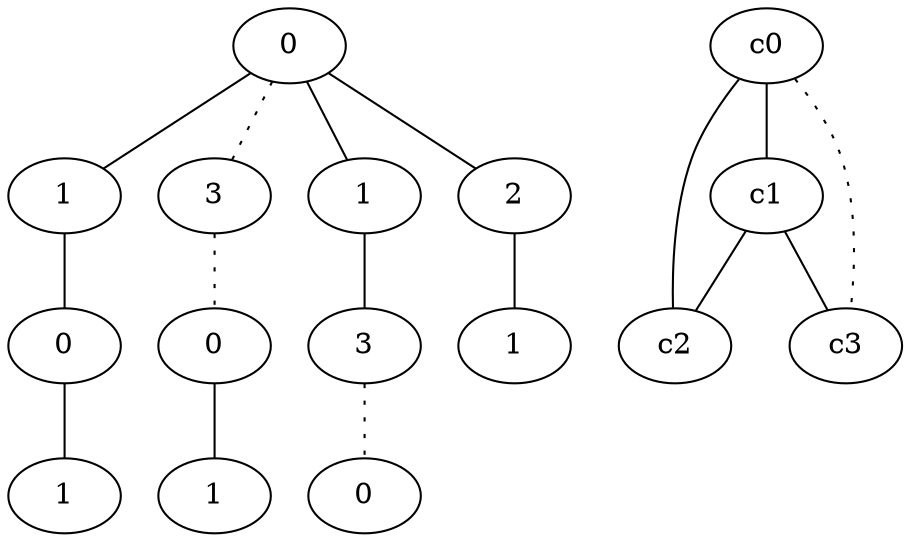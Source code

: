 graph {
a0[label=0];
a1[label=1];
a2[label=0];
a3[label=1];
a4[label=3];
a5[label=0];
a6[label=1];
a7[label=1];
a8[label=3];
a9[label=0];
a10[label=2];
a11[label=1];
a0 -- a1;
a0 -- a4 [style=dotted];
a0 -- a7;
a0 -- a10;
a1 -- a2;
a2 -- a3;
a4 -- a5 [style=dotted];
a5 -- a6;
a7 -- a8;
a8 -- a9 [style=dotted];
a10 -- a11;
c0 -- c1;
c0 -- c2;
c0 -- c3 [style=dotted];
c1 -- c2;
c1 -- c3;
}
